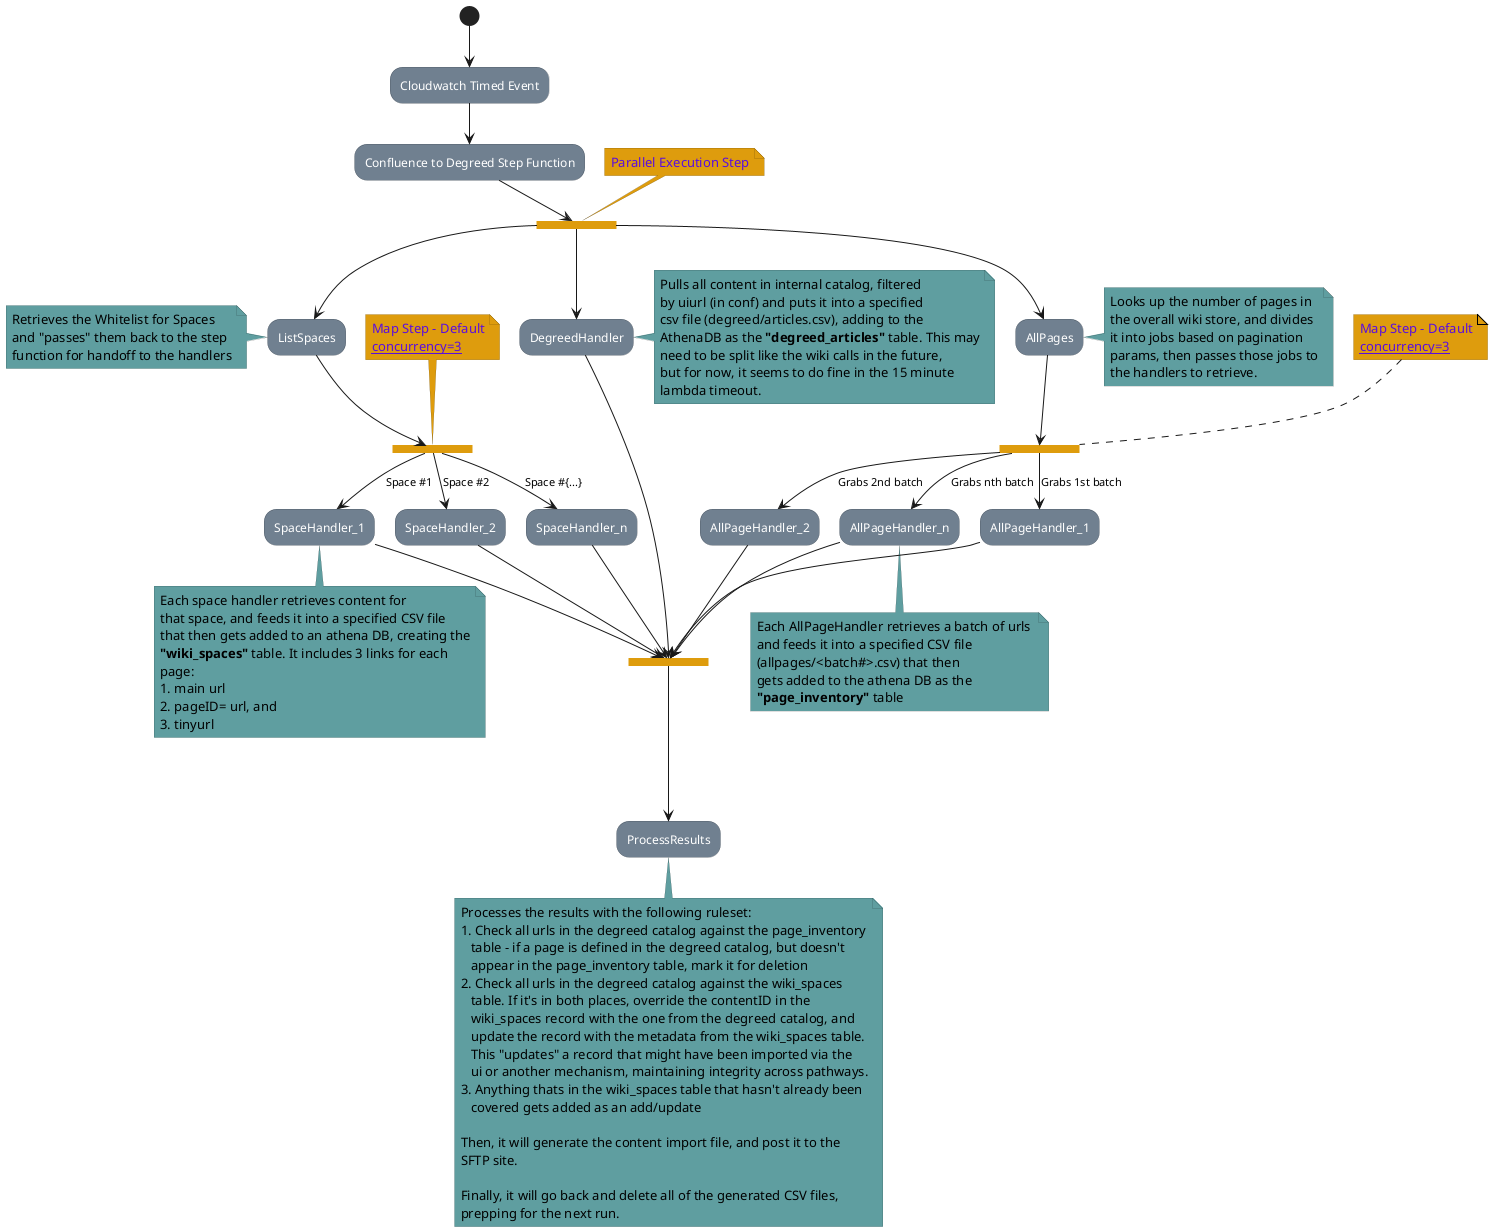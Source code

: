 @startuml
skinparam noteBackgroundColor cadetblue
skinparam noteBorderColor black
skinparam noteBorderThickness 0
skinparam ActivityBackgroundColor slategrey
skinparam ActivityBorderColor black
skinparam ActivityBorderThickness 0
skinparam ActivityBarColor #de9c0d
skinparam ActivityFontColor white


(*) --> "Cloudwatch Timed Event"
--> "Confluence to Degreed Step Function"
--> ===P1===
note top #de9c0d
<color:#5a0dde>Parallel Execution Step</color>
end note
--> "ListSpaces"
note left
Retrieves the Whitelist for Spaces
and "passes" them back to the step
function for handoff to the handlers
end note

--> ===P2===
note top #de9c0d
<color:#5a0dde>Map Step - Default</color>
<color:#5a0dde>__concurrency=3__</color> 
end note
--> [Space #1] "SpaceHandler_1"
note bottom
Each space handler retrieves content for 
that space, and feeds it into a specified CSV file
that then gets added to an athena DB, creating the
**"wiki_spaces"** table. It includes 3 links for each
page: 
# main url
# pageID= url, and
# tinyurl
end note
--> ===P3===
===P2===--> [Space #2] "SpaceHandler_2"
===P2===--> [Space #{...}] "SpaceHandler_n"

"SpaceHandler_2"--> ===P3===
"SpaceHandler_n"--> ===P3===


===P1=== --> "AllPages"
note right
Looks up the number of pages in
the overall wiki store, and divides
it into jobs based on pagination
params, then passes those jobs to
the handlers to retrieve. 
end note

--> ===P4===
note top #de9c0d
<color:#5a0dde>Map Step - Default</color>
<color:#5a0dde>__concurrency=3__</color> 
end note
--> [Grabs 1st batch] "AllPageHandler_1"
===P4=== --> [Grabs 2nd batch] "AllPageHandler_2"
===P4=== --> [Grabs nth batch] "AllPageHandler_n"
note bottom
Each AllPageHandler retrieves a batch of urls 
and feeds it into a specified CSV file 
(allpages/<batch#>.csv) that then
gets added to the athena DB as the
**"page_inventory"** table
end note

AllPageHandler_1 --> ===P3===
AllPageHandler_2 --> ===P3===
AllPageHandler_n --> ===P3===

===P1=== --> "DegreedHandler"
note right
Pulls all content in internal catalog, filtered
by uiurl (in conf) and puts it into a specified 
csv file (degreed/articles.csv), adding to the 
AthenaDB as the **"degreed_articles"** table. This may
need to be split like the wiki calls in the future, 
but for now, it seems to do fine in the 15 minute
lambda timeout.
end note

DegreedHandler-->===P3===

---> "ProcessResults"
note bottom
Processes the results with the following ruleset:
# Check all urls in the degreed catalog against the page_inventory 
   table - if a page is defined in the degreed catalog, but doesn't 
   appear in the page_inventory table, mark it for deletion
# Check all urls in the degreed catalog against the wiki_spaces
   table. If it's in both places, override the contentID in the 
   wiki_spaces record with the one from the degreed catalog, and 
   update the record with the metadata from the wiki_spaces table.
   This "updates" a record that might have been imported via the
   ui or another mechanism, maintaining integrity across pathways.
# Anything thats in the wiki_spaces table that hasn't already been
   covered gets added as an add/update

Then, it will generate the content import file, and post it to the 
SFTP site.

Finally, it will go back and delete all of the generated CSV files,
prepping for the next run. 
end note
@enduml
